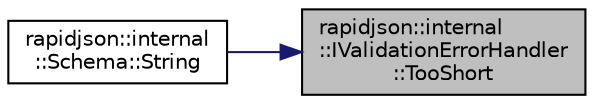 digraph "rapidjson::internal::IValidationErrorHandler::TooShort"
{
 // INTERACTIVE_SVG=YES
 // LATEX_PDF_SIZE
  edge [fontname="Helvetica",fontsize="10",labelfontname="Helvetica",labelfontsize="10"];
  node [fontname="Helvetica",fontsize="10",shape=record];
  rankdir="RL";
  Node110 [label="rapidjson::internal\l::IValidationErrorHandler\l::TooShort",height=0.2,width=0.4,color="black", fillcolor="grey75", style="filled", fontcolor="black",tooltip=" "];
  Node110 -> Node111 [dir="back",color="midnightblue",fontsize="10",style="solid",fontname="Helvetica"];
  Node111 [label="rapidjson::internal\l::Schema::String",height=0.2,width=0.4,color="black", fillcolor="white", style="filled",URL="$classrapidjson_1_1internal_1_1_schema.html#a221dfa37eb3fb9b93c3428f3508ec0c4",tooltip=" "];
}
